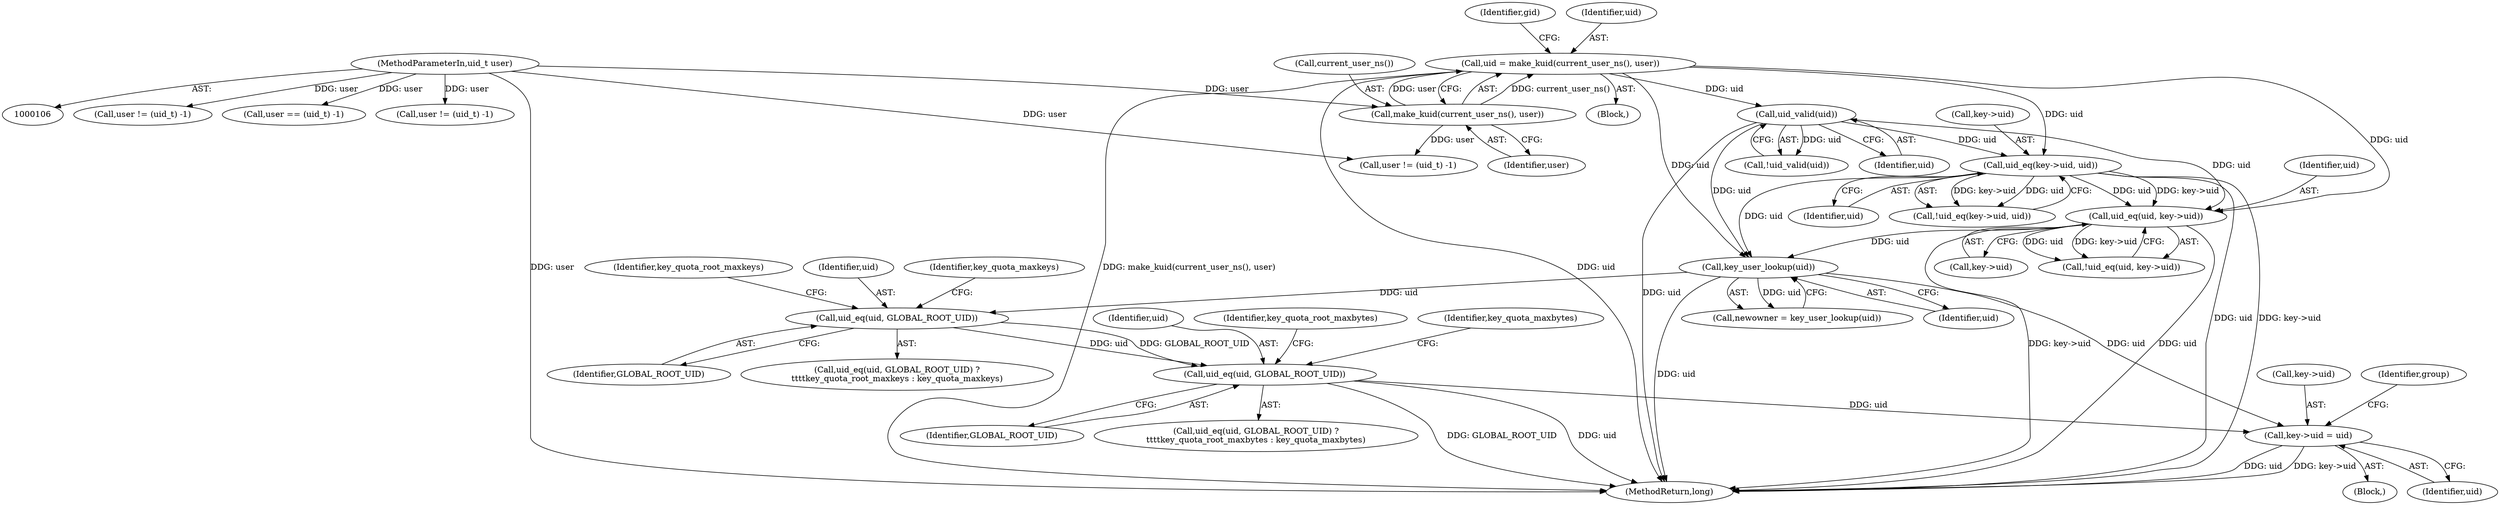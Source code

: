 digraph "0_linux_363b02dab09b3226f3bd1420dad9c72b79a42a76_8@pointer" {
"1000422" [label="(Call,key->uid = uid)"];
"1000267" [label="(Call,key_user_lookup(uid))"];
"1000221" [label="(Call,uid_eq(key->uid, uid))"];
"1000121" [label="(Call,uid = make_kuid(current_user_ns(), user))"];
"1000123" [label="(Call,make_kuid(current_user_ns(), user))"];
"1000108" [label="(MethodParameterIn,uid_t user)"];
"1000144" [label="(Call,uid_valid(uid))"];
"1000255" [label="(Call,uid_eq(uid, key->uid))"];
"1000294" [label="(Call,uid_eq(uid, GLOBAL_ROOT_UID))"];
"1000285" [label="(Call,uid_eq(uid, GLOBAL_ROOT_UID))"];
"1000423" [label="(Call,key->uid)"];
"1000268" [label="(Identifier,uid)"];
"1000288" [label="(Identifier,key_quota_root_maxkeys)"];
"1000295" [label="(Identifier,uid)"];
"1000422" [label="(Call,key->uid = uid)"];
"1000225" [label="(Identifier,uid)"];
"1000265" [label="(Call,newowner = key_user_lookup(uid))"];
"1000257" [label="(Call,key->uid)"];
"1000294" [label="(Call,uid_eq(uid, GLOBAL_ROOT_UID))"];
"1000127" [label="(Identifier,gid)"];
"1000122" [label="(Identifier,uid)"];
"1000108" [label="(MethodParameterIn,uid_t user)"];
"1000286" [label="(Identifier,uid)"];
"1000214" [label="(Call,user != (uid_t) -1)"];
"1000297" [label="(Identifier,key_quota_root_maxbytes)"];
"1000256" [label="(Identifier,uid)"];
"1000125" [label="(Identifier,user)"];
"1000296" [label="(Identifier,GLOBAL_ROOT_UID)"];
"1000143" [label="(Call,!uid_valid(uid))"];
"1000293" [label="(Call,uid_eq(uid, GLOBAL_ROOT_UID) ?\n\t\t\t\tkey_quota_root_maxbytes : key_quota_maxbytes)"];
"1000254" [label="(Call,!uid_eq(uid, key->uid))"];
"1000471" [label="(MethodReturn,long)"];
"1000121" [label="(Call,uid = make_kuid(current_user_ns(), user))"];
"1000110" [label="(Block,)"];
"1000426" [label="(Identifier,uid)"];
"1000260" [label="(Block,)"];
"1000164" [label="(Call,user == (uid_t) -1)"];
"1000429" [label="(Identifier,group)"];
"1000289" [label="(Identifier,key_quota_maxkeys)"];
"1000222" [label="(Call,key->uid)"];
"1000284" [label="(Call,uid_eq(uid, GLOBAL_ROOT_UID) ?\n\t\t\t\tkey_quota_root_maxkeys : key_quota_maxkeys)"];
"1000220" [label="(Call,!uid_eq(key->uid, uid))"];
"1000287" [label="(Identifier,GLOBAL_ROOT_UID)"];
"1000145" [label="(Identifier,uid)"];
"1000285" [label="(Call,uid_eq(uid, GLOBAL_ROOT_UID))"];
"1000221" [label="(Call,uid_eq(key->uid, uid))"];
"1000267" [label="(Call,key_user_lookup(uid))"];
"1000144" [label="(Call,uid_valid(uid))"];
"1000137" [label="(Call,user != (uid_t) -1)"];
"1000298" [label="(Identifier,key_quota_maxbytes)"];
"1000123" [label="(Call,make_kuid(current_user_ns(), user))"];
"1000124" [label="(Call,current_user_ns())"];
"1000255" [label="(Call,uid_eq(uid, key->uid))"];
"1000248" [label="(Call,user != (uid_t) -1)"];
"1000422" -> "1000260"  [label="AST: "];
"1000422" -> "1000426"  [label="CFG: "];
"1000423" -> "1000422"  [label="AST: "];
"1000426" -> "1000422"  [label="AST: "];
"1000429" -> "1000422"  [label="CFG: "];
"1000422" -> "1000471"  [label="DDG: uid"];
"1000422" -> "1000471"  [label="DDG: key->uid"];
"1000267" -> "1000422"  [label="DDG: uid"];
"1000294" -> "1000422"  [label="DDG: uid"];
"1000267" -> "1000265"  [label="AST: "];
"1000267" -> "1000268"  [label="CFG: "];
"1000268" -> "1000267"  [label="AST: "];
"1000265" -> "1000267"  [label="CFG: "];
"1000267" -> "1000471"  [label="DDG: uid"];
"1000267" -> "1000265"  [label="DDG: uid"];
"1000221" -> "1000267"  [label="DDG: uid"];
"1000255" -> "1000267"  [label="DDG: uid"];
"1000121" -> "1000267"  [label="DDG: uid"];
"1000144" -> "1000267"  [label="DDG: uid"];
"1000267" -> "1000285"  [label="DDG: uid"];
"1000221" -> "1000220"  [label="AST: "];
"1000221" -> "1000225"  [label="CFG: "];
"1000222" -> "1000221"  [label="AST: "];
"1000225" -> "1000221"  [label="AST: "];
"1000220" -> "1000221"  [label="CFG: "];
"1000221" -> "1000471"  [label="DDG: uid"];
"1000221" -> "1000471"  [label="DDG: key->uid"];
"1000221" -> "1000220"  [label="DDG: key->uid"];
"1000221" -> "1000220"  [label="DDG: uid"];
"1000121" -> "1000221"  [label="DDG: uid"];
"1000144" -> "1000221"  [label="DDG: uid"];
"1000221" -> "1000255"  [label="DDG: uid"];
"1000221" -> "1000255"  [label="DDG: key->uid"];
"1000121" -> "1000110"  [label="AST: "];
"1000121" -> "1000123"  [label="CFG: "];
"1000122" -> "1000121"  [label="AST: "];
"1000123" -> "1000121"  [label="AST: "];
"1000127" -> "1000121"  [label="CFG: "];
"1000121" -> "1000471"  [label="DDG: make_kuid(current_user_ns(), user)"];
"1000121" -> "1000471"  [label="DDG: uid"];
"1000123" -> "1000121"  [label="DDG: current_user_ns()"];
"1000123" -> "1000121"  [label="DDG: user"];
"1000121" -> "1000144"  [label="DDG: uid"];
"1000121" -> "1000255"  [label="DDG: uid"];
"1000123" -> "1000125"  [label="CFG: "];
"1000124" -> "1000123"  [label="AST: "];
"1000125" -> "1000123"  [label="AST: "];
"1000108" -> "1000123"  [label="DDG: user"];
"1000123" -> "1000137"  [label="DDG: user"];
"1000108" -> "1000106"  [label="AST: "];
"1000108" -> "1000471"  [label="DDG: user"];
"1000108" -> "1000137"  [label="DDG: user"];
"1000108" -> "1000164"  [label="DDG: user"];
"1000108" -> "1000214"  [label="DDG: user"];
"1000108" -> "1000248"  [label="DDG: user"];
"1000144" -> "1000143"  [label="AST: "];
"1000144" -> "1000145"  [label="CFG: "];
"1000145" -> "1000144"  [label="AST: "];
"1000143" -> "1000144"  [label="CFG: "];
"1000144" -> "1000471"  [label="DDG: uid"];
"1000144" -> "1000143"  [label="DDG: uid"];
"1000144" -> "1000255"  [label="DDG: uid"];
"1000255" -> "1000254"  [label="AST: "];
"1000255" -> "1000257"  [label="CFG: "];
"1000256" -> "1000255"  [label="AST: "];
"1000257" -> "1000255"  [label="AST: "];
"1000254" -> "1000255"  [label="CFG: "];
"1000255" -> "1000471"  [label="DDG: key->uid"];
"1000255" -> "1000471"  [label="DDG: uid"];
"1000255" -> "1000254"  [label="DDG: uid"];
"1000255" -> "1000254"  [label="DDG: key->uid"];
"1000294" -> "1000293"  [label="AST: "];
"1000294" -> "1000296"  [label="CFG: "];
"1000295" -> "1000294"  [label="AST: "];
"1000296" -> "1000294"  [label="AST: "];
"1000297" -> "1000294"  [label="CFG: "];
"1000298" -> "1000294"  [label="CFG: "];
"1000294" -> "1000471"  [label="DDG: GLOBAL_ROOT_UID"];
"1000294" -> "1000471"  [label="DDG: uid"];
"1000285" -> "1000294"  [label="DDG: uid"];
"1000285" -> "1000294"  [label="DDG: GLOBAL_ROOT_UID"];
"1000285" -> "1000284"  [label="AST: "];
"1000285" -> "1000287"  [label="CFG: "];
"1000286" -> "1000285"  [label="AST: "];
"1000287" -> "1000285"  [label="AST: "];
"1000288" -> "1000285"  [label="CFG: "];
"1000289" -> "1000285"  [label="CFG: "];
}
